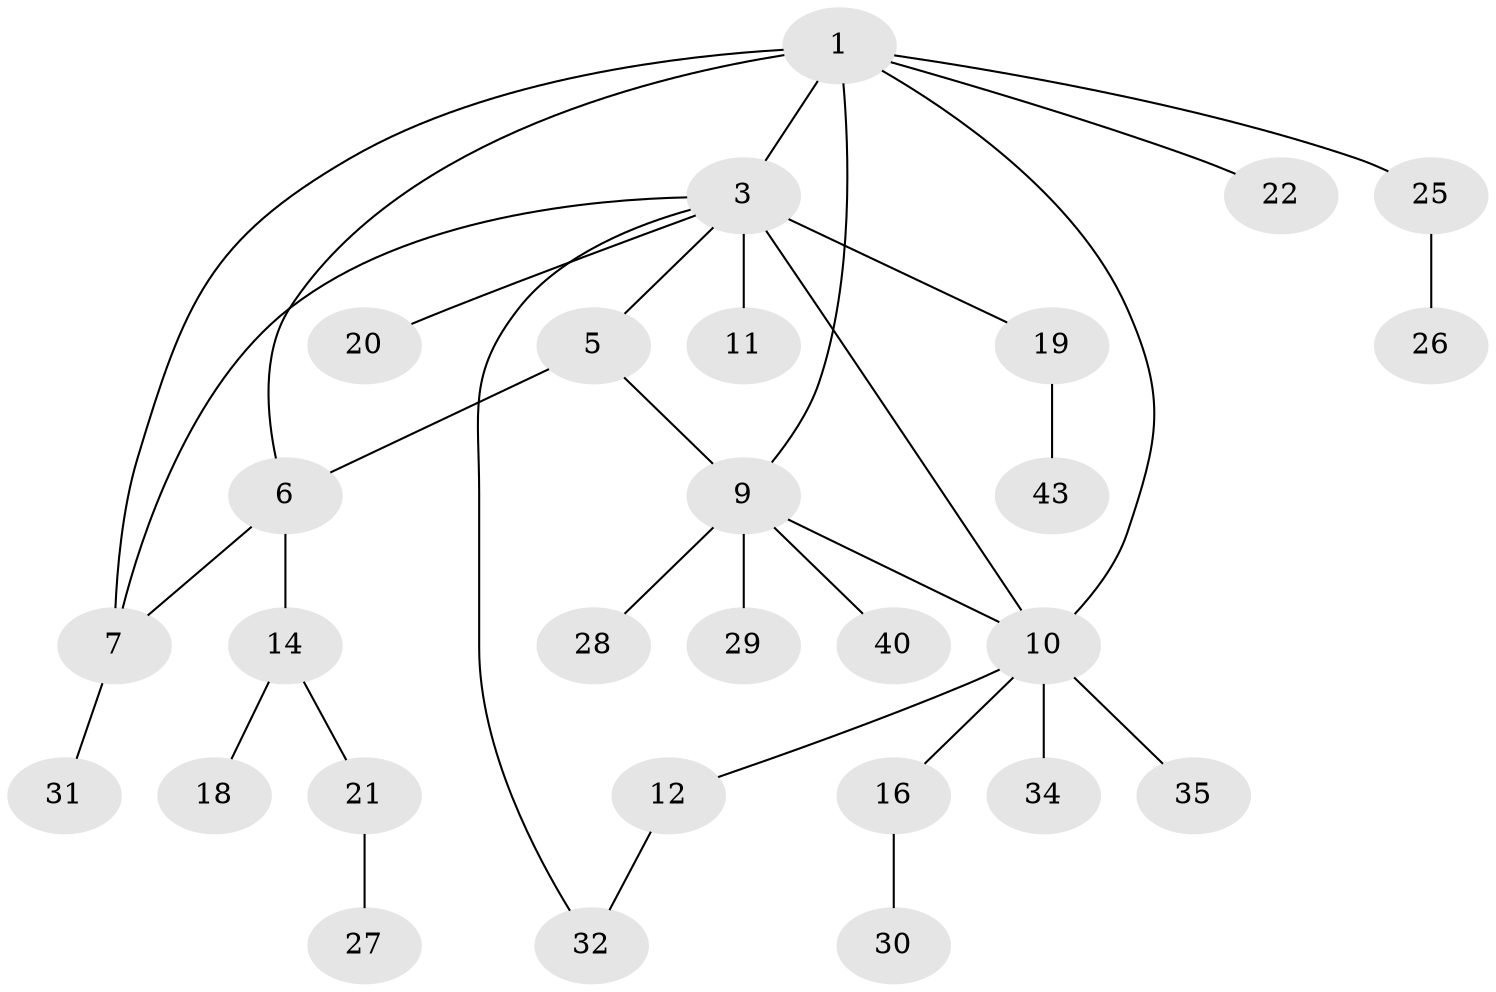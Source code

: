 // original degree distribution, {3: 0.1276595744680851, 8: 0.02127659574468085, 5: 0.06382978723404255, 7: 0.02127659574468085, 4: 0.02127659574468085, 6: 0.02127659574468085, 9: 0.02127659574468085, 1: 0.5319148936170213, 2: 0.1702127659574468}
// Generated by graph-tools (version 1.1) at 2025/19/03/04/25 18:19:51]
// undirected, 28 vertices, 34 edges
graph export_dot {
graph [start="1"]
  node [color=gray90,style=filled];
  1 [super="+2+23+8"];
  3 [super="+4"];
  5;
  6;
  7 [super="+33"];
  9;
  10 [super="+13+15"];
  11 [super="+17+42"];
  12 [super="+24"];
  14;
  16;
  18;
  19;
  20 [super="+41"];
  21;
  22;
  25;
  26;
  27;
  28;
  29;
  30 [super="+46"];
  31;
  32;
  34;
  35;
  40;
  43;
  1 -- 3 [weight=2];
  1 -- 6;
  1 -- 22;
  1 -- 9;
  1 -- 25;
  1 -- 10;
  1 -- 7;
  3 -- 5;
  3 -- 10;
  3 -- 32;
  3 -- 19;
  3 -- 20;
  3 -- 7;
  3 -- 11;
  5 -- 6;
  5 -- 9;
  6 -- 7;
  6 -- 14;
  7 -- 31;
  9 -- 10;
  9 -- 28;
  9 -- 29;
  9 -- 40;
  10 -- 12;
  10 -- 16;
  10 -- 34;
  10 -- 35;
  12 -- 32;
  14 -- 18;
  14 -- 21;
  16 -- 30;
  19 -- 43;
  21 -- 27;
  25 -- 26;
}
